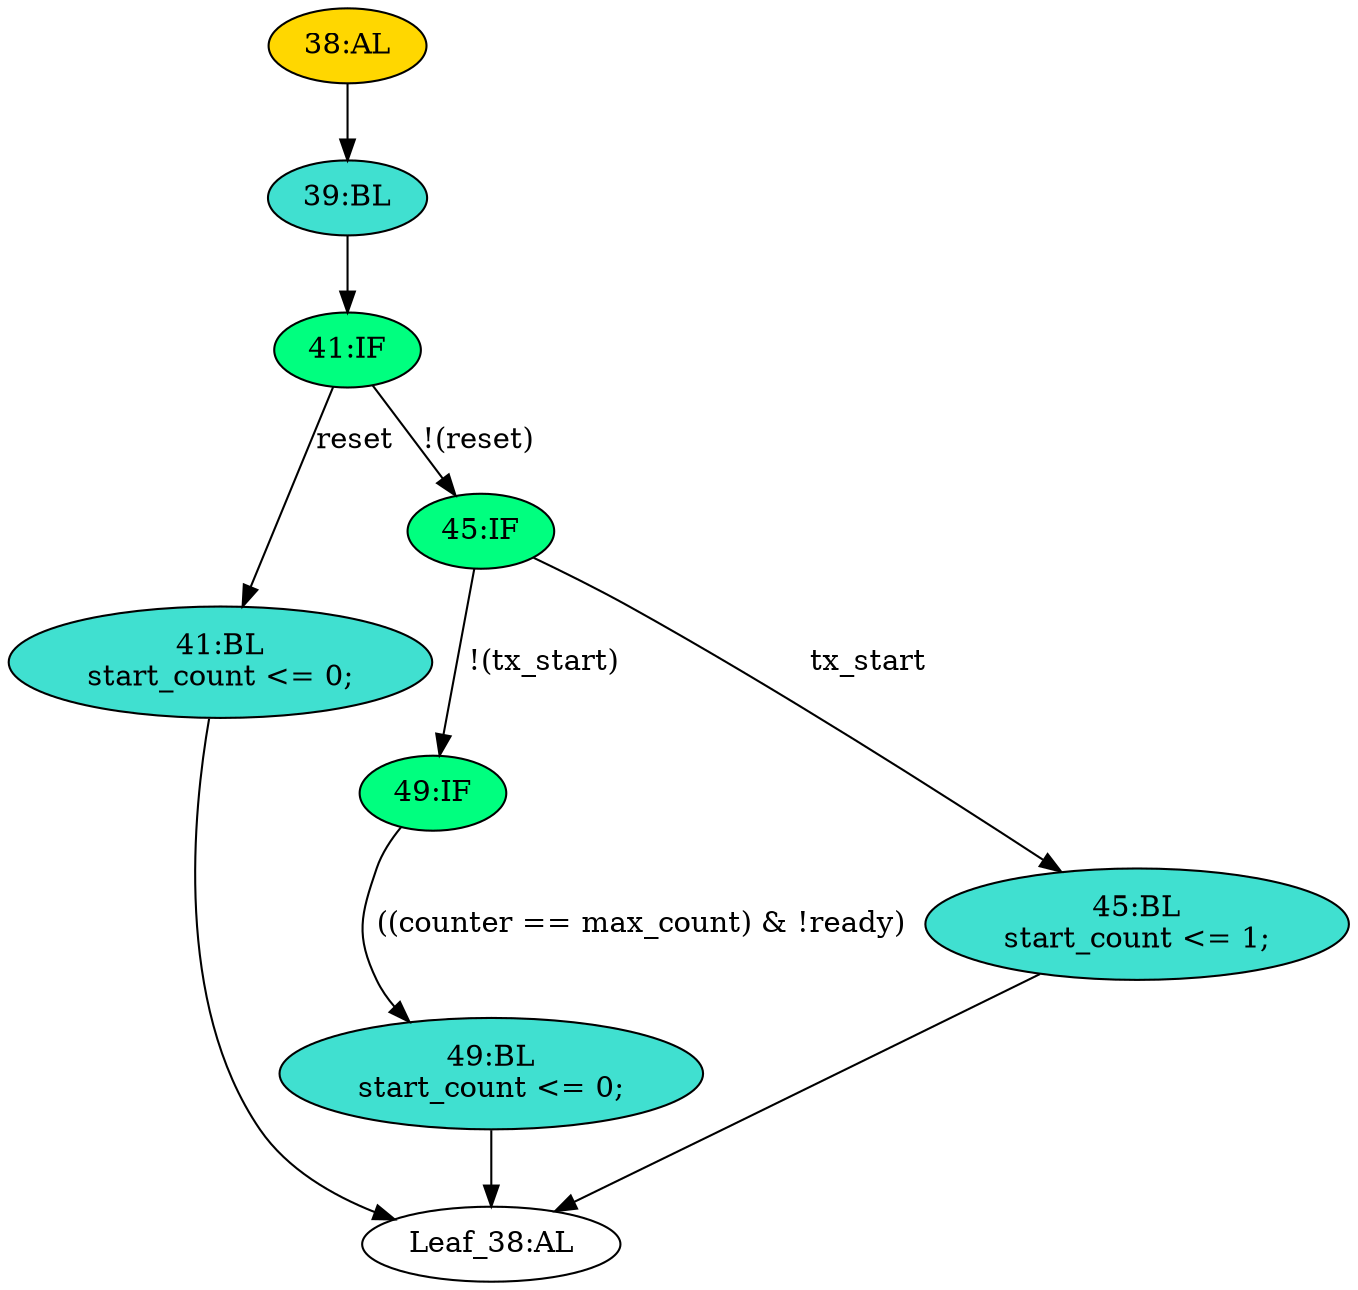strict digraph "" {
	node [label="\N"];
	"49:IF"	 [ast="<pyverilog.vparser.ast.IfStatement object at 0x7fb289ed8b10>",
		fillcolor=springgreen,
		label="49:IF",
		statements="[]",
		style=filled,
		typ=IfStatement];
	"49:BL"	 [ast="<pyverilog.vparser.ast.Block object at 0x7fb289ed8c90>",
		fillcolor=turquoise,
		label="49:BL
start_count <= 0;",
		statements="[<pyverilog.vparser.ast.NonblockingSubstitution object at 0x7fb289ed8cd0>]",
		style=filled,
		typ=Block];
	"49:IF" -> "49:BL"	 [cond="['counter', 'max_count', 'ready']",
		label="((counter == max_count) & !ready)",
		lineno=49];
	"Leaf_38:AL"	 [def_var="['start_count']",
		label="Leaf_38:AL"];
	"45:BL"	 [ast="<pyverilog.vparser.ast.Block object at 0x7fb289eba110>",
		fillcolor=turquoise,
		label="45:BL
start_count <= 1;",
		statements="[<pyverilog.vparser.ast.NonblockingSubstitution object at 0x7fb289ed8f90>]",
		style=filled,
		typ=Block];
	"45:BL" -> "Leaf_38:AL"	 [cond="[]",
		lineno=None];
	"39:BL"	 [ast="<pyverilog.vparser.ast.Block object at 0x7fb289eba150>",
		fillcolor=turquoise,
		label="39:BL",
		statements="[]",
		style=filled,
		typ=Block];
	"41:IF"	 [ast="<pyverilog.vparser.ast.IfStatement object at 0x7fb289eba190>",
		fillcolor=springgreen,
		label="41:IF",
		statements="[]",
		style=filled,
		typ=IfStatement];
	"39:BL" -> "41:IF"	 [cond="[]",
		lineno=None];
	"41:BL"	 [ast="<pyverilog.vparser.ast.Block object at 0x7fb289eba250>",
		fillcolor=turquoise,
		label="41:BL
start_count <= 0;",
		statements="[<pyverilog.vparser.ast.NonblockingSubstitution object at 0x7fb289eba290>]",
		style=filled,
		typ=Block];
	"41:BL" -> "Leaf_38:AL"	 [cond="[]",
		lineno=None];
	"38:AL"	 [ast="<pyverilog.vparser.ast.Always object at 0x7fb289eba490>",
		clk_sens=False,
		fillcolor=gold,
		label="38:AL",
		sens="['reset', 'tx_start', 'counter', 'max_count']",
		statements="[]",
		style=filled,
		typ=Always,
		use_var="['reset', 'tx_start', 'ready', 'counter', 'max_count']"];
	"38:AL" -> "39:BL"	 [cond="[]",
		lineno=None];
	"41:IF" -> "41:BL"	 [cond="['reset']",
		label=reset,
		lineno=41];
	"45:IF"	 [ast="<pyverilog.vparser.ast.IfStatement object at 0x7fb289eba1d0>",
		fillcolor=springgreen,
		label="45:IF",
		statements="[]",
		style=filled,
		typ=IfStatement];
	"41:IF" -> "45:IF"	 [cond="['reset']",
		label="!(reset)",
		lineno=41];
	"45:IF" -> "49:IF"	 [cond="['tx_start']",
		label="!(tx_start)",
		lineno=45];
	"45:IF" -> "45:BL"	 [cond="['tx_start']",
		label=tx_start,
		lineno=45];
	"49:BL" -> "Leaf_38:AL"	 [cond="[]",
		lineno=None];
}
